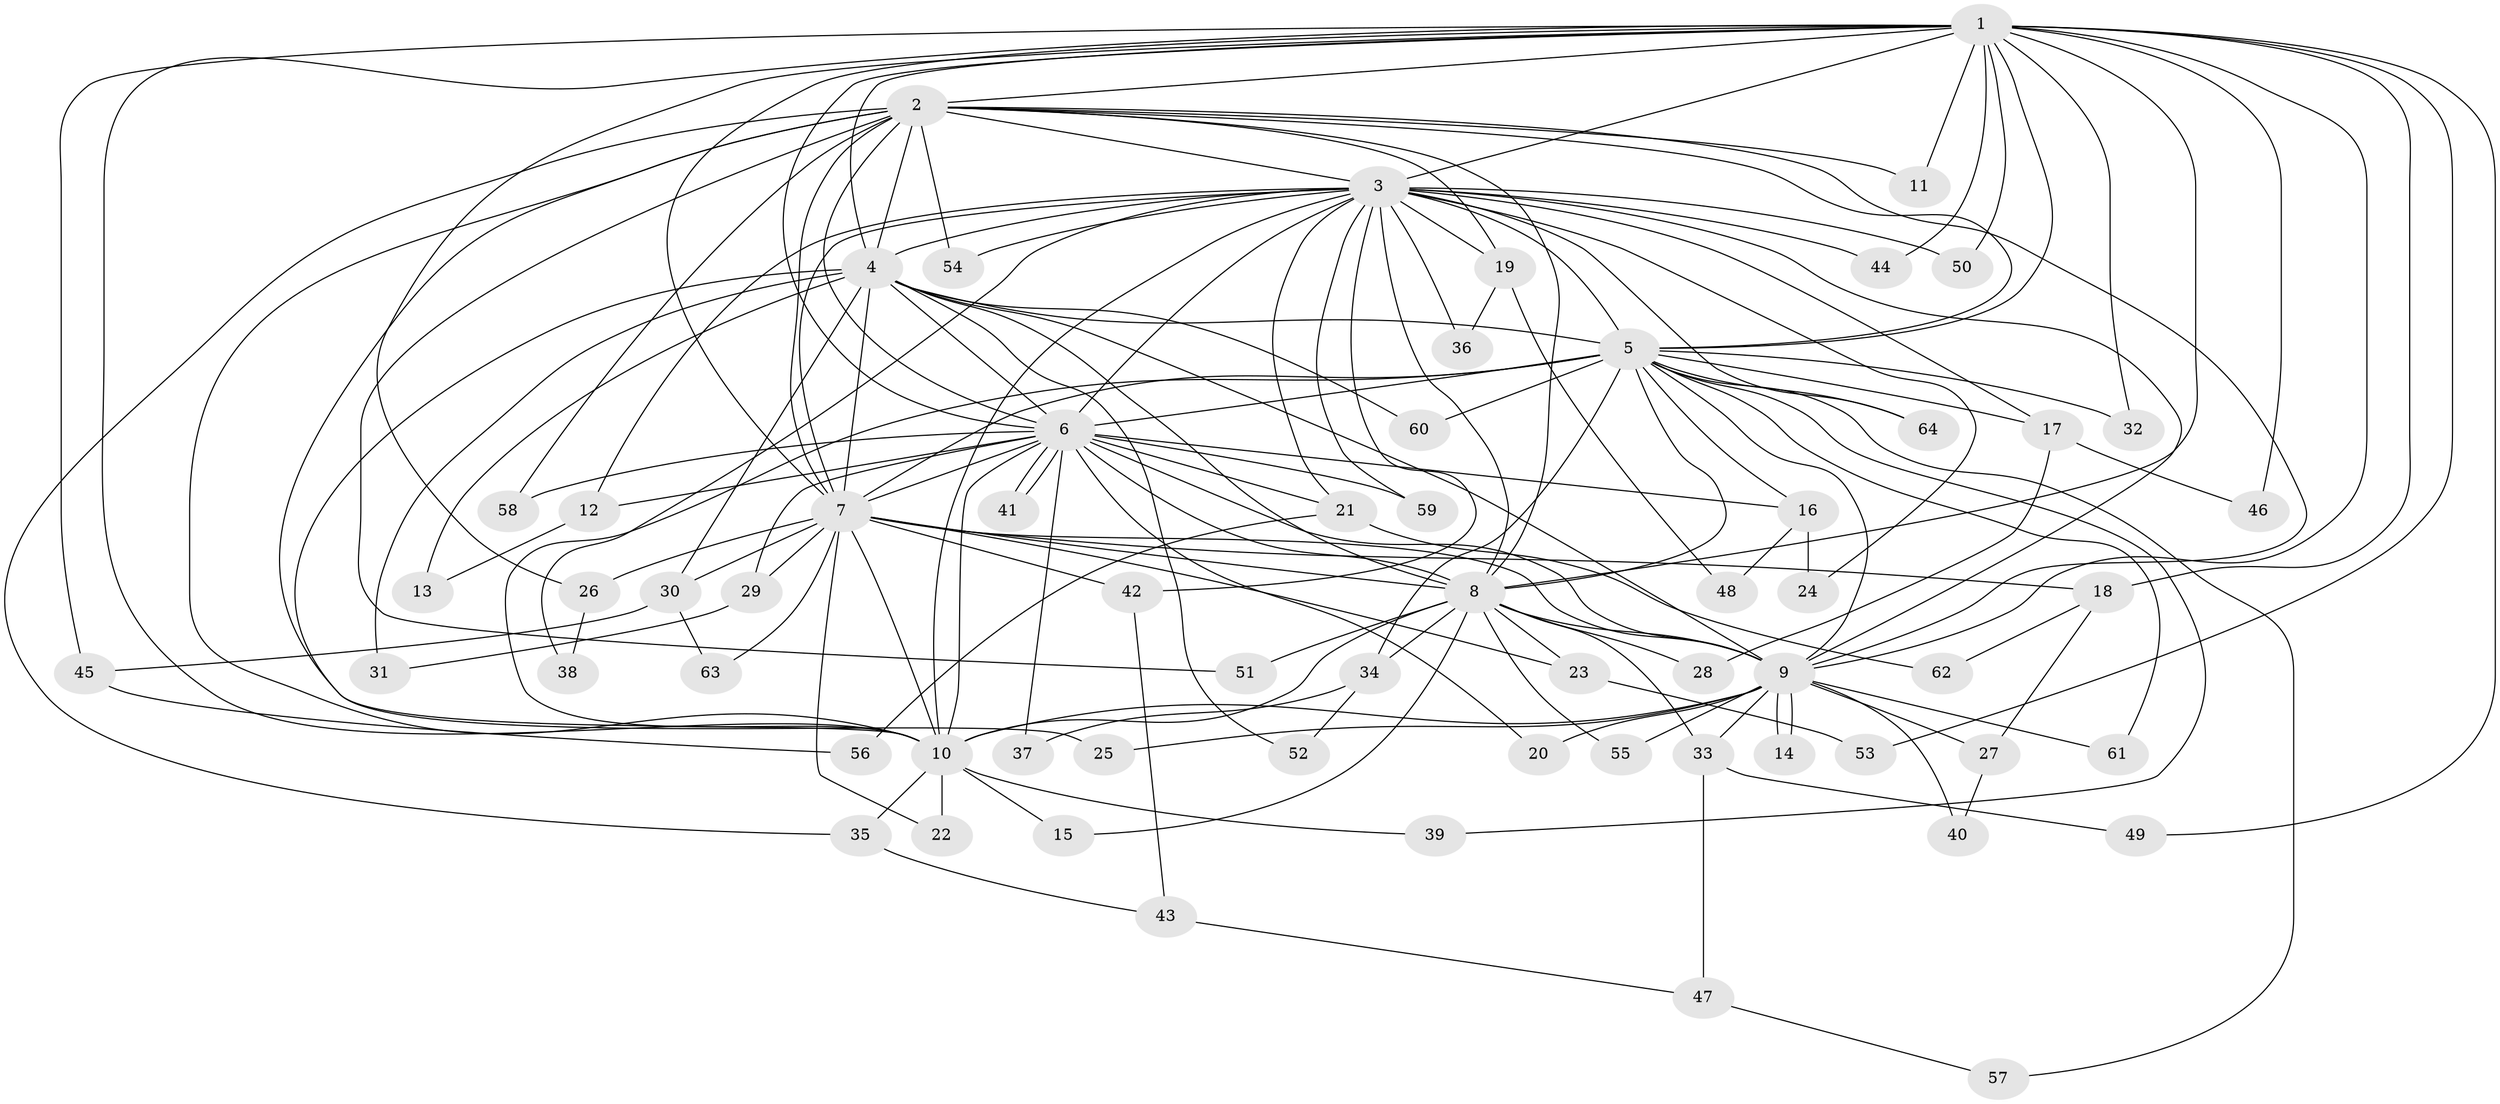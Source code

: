 // Generated by graph-tools (version 1.1) at 2025/43/03/09/25 04:43:42]
// undirected, 64 vertices, 153 edges
graph export_dot {
graph [start="1"]
  node [color=gray90,style=filled];
  1;
  2;
  3;
  4;
  5;
  6;
  7;
  8;
  9;
  10;
  11;
  12;
  13;
  14;
  15;
  16;
  17;
  18;
  19;
  20;
  21;
  22;
  23;
  24;
  25;
  26;
  27;
  28;
  29;
  30;
  31;
  32;
  33;
  34;
  35;
  36;
  37;
  38;
  39;
  40;
  41;
  42;
  43;
  44;
  45;
  46;
  47;
  48;
  49;
  50;
  51;
  52;
  53;
  54;
  55;
  56;
  57;
  58;
  59;
  60;
  61;
  62;
  63;
  64;
  1 -- 2;
  1 -- 3;
  1 -- 4;
  1 -- 5;
  1 -- 6;
  1 -- 7;
  1 -- 8;
  1 -- 9;
  1 -- 10;
  1 -- 11;
  1 -- 18;
  1 -- 26;
  1 -- 32;
  1 -- 44;
  1 -- 45;
  1 -- 46;
  1 -- 49;
  1 -- 50;
  1 -- 53;
  2 -- 3;
  2 -- 4;
  2 -- 5;
  2 -- 6;
  2 -- 7;
  2 -- 8;
  2 -- 9;
  2 -- 10;
  2 -- 11;
  2 -- 19;
  2 -- 25;
  2 -- 35;
  2 -- 51;
  2 -- 54;
  2 -- 58;
  3 -- 4;
  3 -- 5;
  3 -- 6;
  3 -- 7;
  3 -- 8;
  3 -- 9;
  3 -- 10;
  3 -- 12;
  3 -- 17;
  3 -- 19;
  3 -- 21;
  3 -- 24;
  3 -- 36;
  3 -- 38;
  3 -- 42;
  3 -- 44;
  3 -- 50;
  3 -- 54;
  3 -- 59;
  3 -- 64;
  4 -- 5;
  4 -- 6;
  4 -- 7;
  4 -- 8;
  4 -- 9;
  4 -- 10;
  4 -- 13;
  4 -- 30;
  4 -- 31;
  4 -- 52;
  4 -- 60;
  5 -- 6;
  5 -- 7;
  5 -- 8;
  5 -- 9;
  5 -- 10;
  5 -- 16;
  5 -- 17;
  5 -- 32;
  5 -- 34;
  5 -- 39;
  5 -- 57;
  5 -- 60;
  5 -- 61;
  5 -- 64;
  6 -- 7;
  6 -- 8;
  6 -- 9;
  6 -- 10;
  6 -- 12;
  6 -- 16;
  6 -- 20;
  6 -- 21;
  6 -- 29;
  6 -- 37;
  6 -- 41;
  6 -- 41;
  6 -- 58;
  6 -- 59;
  7 -- 8;
  7 -- 9;
  7 -- 10;
  7 -- 18;
  7 -- 22;
  7 -- 23;
  7 -- 26;
  7 -- 29;
  7 -- 30;
  7 -- 42;
  7 -- 63;
  8 -- 9;
  8 -- 10;
  8 -- 15;
  8 -- 23;
  8 -- 28;
  8 -- 33;
  8 -- 34;
  8 -- 51;
  8 -- 55;
  9 -- 10;
  9 -- 14;
  9 -- 14;
  9 -- 20;
  9 -- 25;
  9 -- 27;
  9 -- 33;
  9 -- 40;
  9 -- 55;
  9 -- 61;
  10 -- 15;
  10 -- 22;
  10 -- 35;
  10 -- 39;
  12 -- 13;
  16 -- 24;
  16 -- 48;
  17 -- 28;
  17 -- 46;
  18 -- 27;
  18 -- 62;
  19 -- 36;
  19 -- 48;
  21 -- 56;
  21 -- 62;
  23 -- 53;
  26 -- 38;
  27 -- 40;
  29 -- 31;
  30 -- 45;
  30 -- 63;
  33 -- 47;
  33 -- 49;
  34 -- 37;
  34 -- 52;
  35 -- 43;
  42 -- 43;
  43 -- 47;
  45 -- 56;
  47 -- 57;
}
